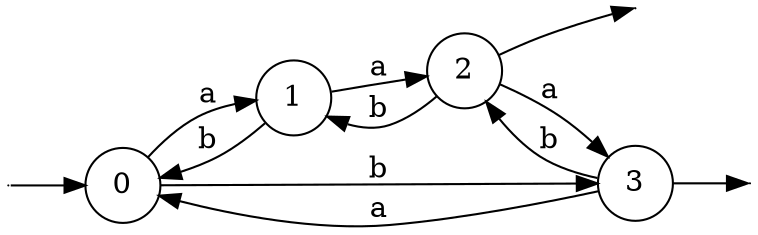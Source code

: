digraph
{
  vcsn_context = "lal(abcd), b"
  rankdir = LR
  {
    node [shape = point, width = 0]
    I0
    F2
    F3
  }
  {
    node [shape = circle]
    0
    1
    2
    3
  }
  I0 -> 0
  0 -> 1 [label = "a"]
  0 -> 3 [label = "b"]
  1 -> 0 [label = "b"]
  1 -> 2 [label = "a"]
  2 -> F2
  2 -> 1 [label = "b"]
  2 -> 3 [label = "a"]
  3 -> F3
  3 -> 0 [label = "a"]
  3 -> 2 [label = "b"]
}
